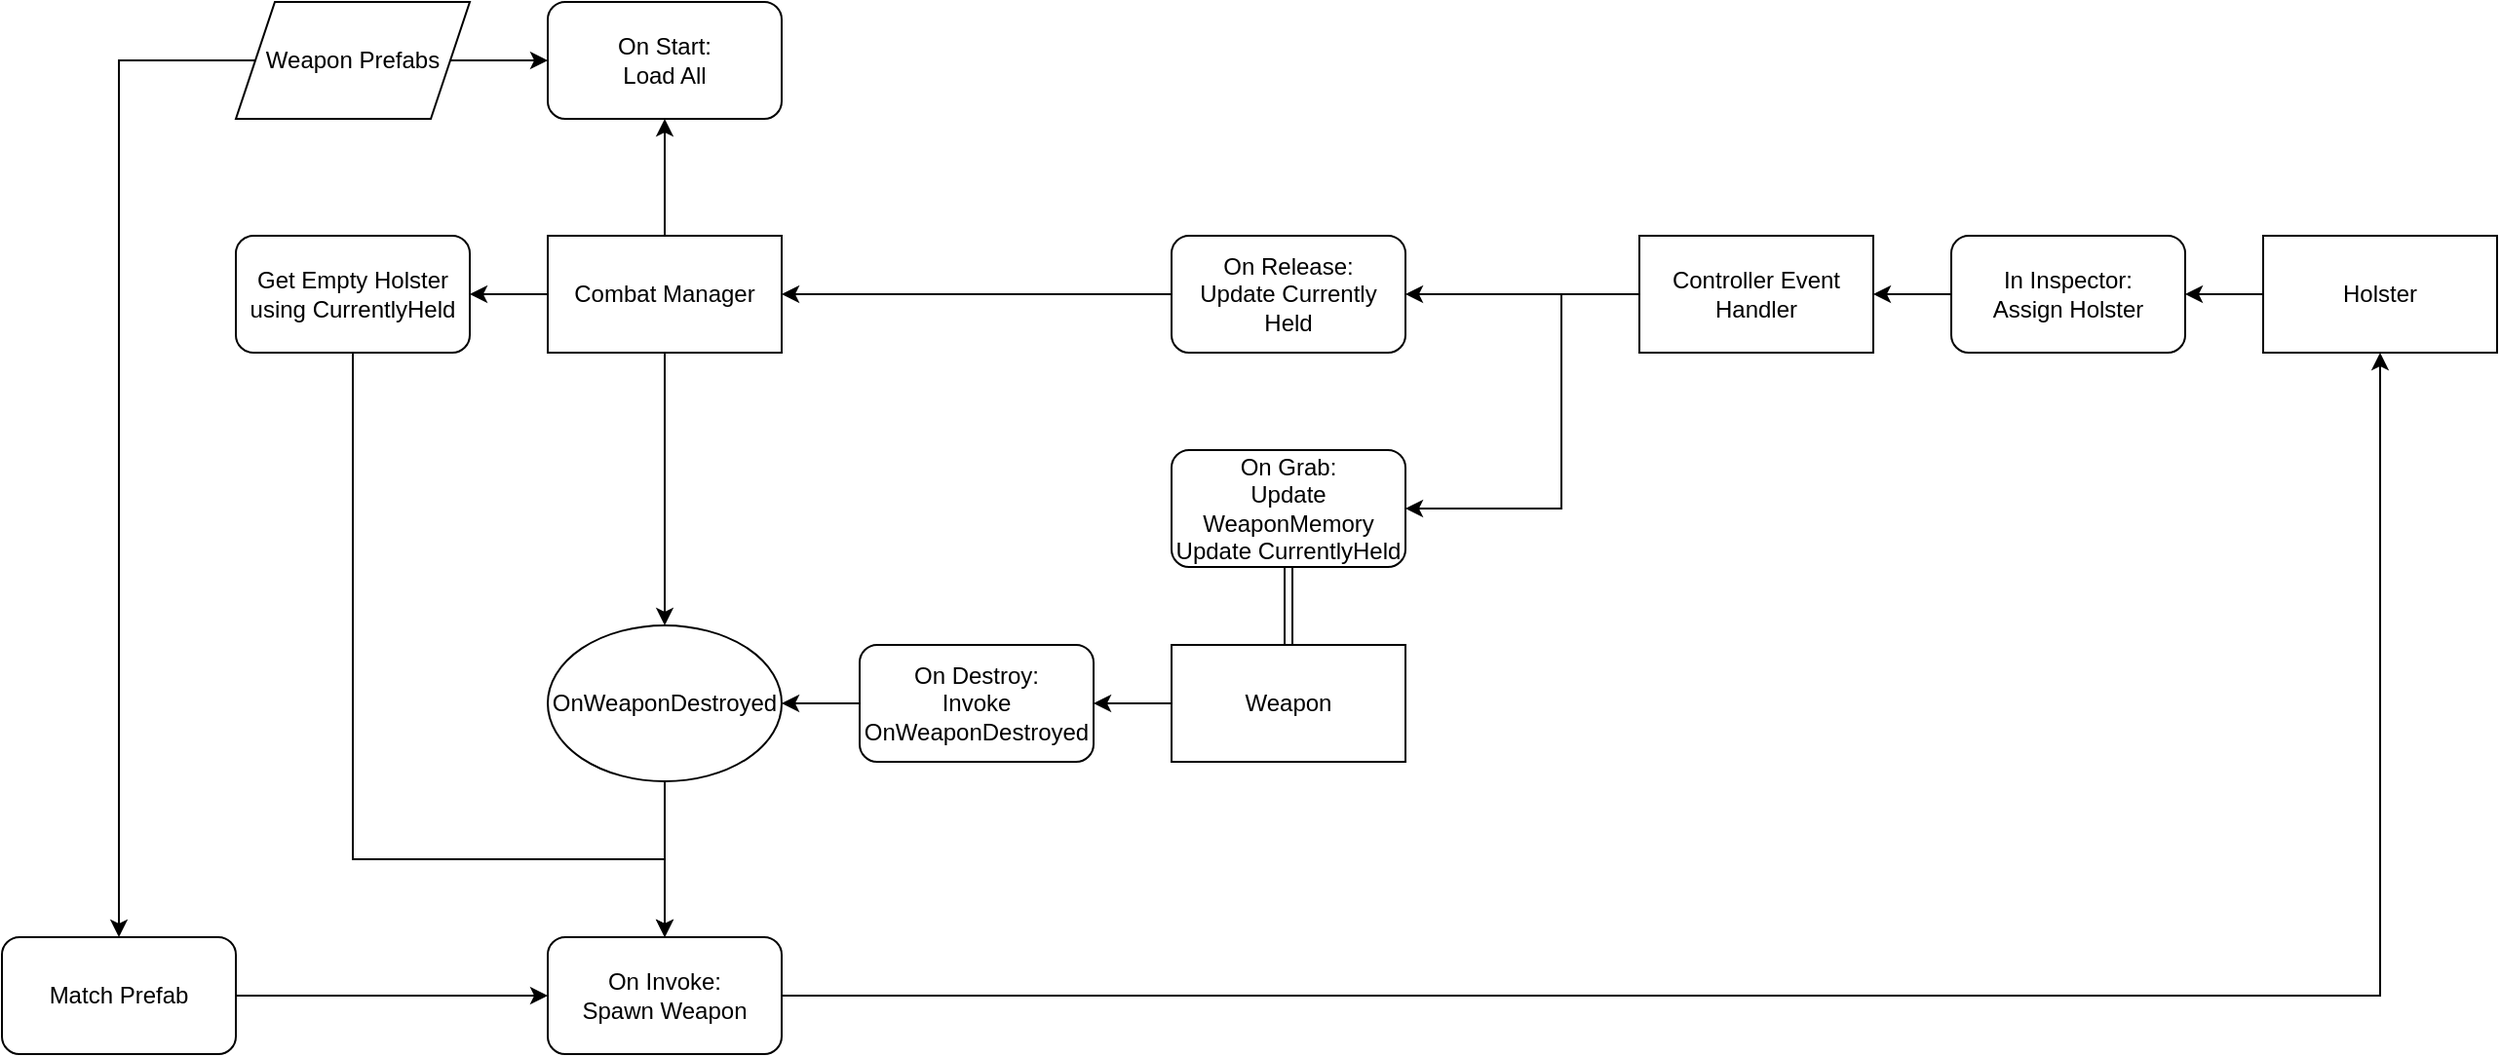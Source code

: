 <mxfile version="21.7.5" type="device">
  <diagram name="Page-1" id="Jdgo9JyOZbpWApc6TMbJ">
    <mxGraphModel dx="2284" dy="1944" grid="1" gridSize="10" guides="1" tooltips="1" connect="1" arrows="1" fold="1" page="1" pageScale="1" pageWidth="850" pageHeight="1100" math="0" shadow="0">
      <root>
        <mxCell id="0" />
        <mxCell id="1" parent="0" />
        <mxCell id="5WB8n05B2lywEBMu8GmY-52" style="edgeStyle=orthogonalEdgeStyle;rounded=0;orthogonalLoop=1;jettySize=auto;html=1;shape=link;" edge="1" parent="1" source="t5-bNtAmvbmtKur96AdW-1" target="5WB8n05B2lywEBMu8GmY-23">
          <mxGeometry relative="1" as="geometry" />
        </mxCell>
        <mxCell id="5WB8n05B2lywEBMu8GmY-53" style="edgeStyle=orthogonalEdgeStyle;rounded=0;orthogonalLoop=1;jettySize=auto;html=1;" edge="1" parent="1" source="t5-bNtAmvbmtKur96AdW-1" target="5WB8n05B2lywEBMu8GmY-45">
          <mxGeometry relative="1" as="geometry" />
        </mxCell>
        <mxCell id="t5-bNtAmvbmtKur96AdW-1" value="Weapon" style="rounded=0;whiteSpace=wrap;html=1;" parent="1" vertex="1">
          <mxGeometry x="200" y="250" width="120" height="60" as="geometry" />
        </mxCell>
        <mxCell id="5WB8n05B2lywEBMu8GmY-22" style="edgeStyle=orthogonalEdgeStyle;rounded=0;orthogonalLoop=1;jettySize=auto;html=1;" edge="1" parent="1" source="5WB8n05B2lywEBMu8GmY-1" target="5WB8n05B2lywEBMu8GmY-9">
          <mxGeometry relative="1" as="geometry" />
        </mxCell>
        <mxCell id="5WB8n05B2lywEBMu8GmY-31" style="edgeStyle=orthogonalEdgeStyle;rounded=0;orthogonalLoop=1;jettySize=auto;html=1;" edge="1" parent="1" source="5WB8n05B2lywEBMu8GmY-1" target="5WB8n05B2lywEBMu8GmY-14">
          <mxGeometry relative="1" as="geometry" />
        </mxCell>
        <mxCell id="5WB8n05B2lywEBMu8GmY-60" style="edgeStyle=orthogonalEdgeStyle;rounded=0;orthogonalLoop=1;jettySize=auto;html=1;" edge="1" parent="1" source="5WB8n05B2lywEBMu8GmY-1" target="5WB8n05B2lywEBMu8GmY-58">
          <mxGeometry relative="1" as="geometry" />
        </mxCell>
        <mxCell id="5WB8n05B2lywEBMu8GmY-1" value="Combat Manager" style="rounded=0;whiteSpace=wrap;html=1;" vertex="1" parent="1">
          <mxGeometry x="-120" y="40" width="120" height="60" as="geometry" />
        </mxCell>
        <mxCell id="5WB8n05B2lywEBMu8GmY-33" style="edgeStyle=orthogonalEdgeStyle;rounded=0;orthogonalLoop=1;jettySize=auto;html=1;" edge="1" parent="1" source="5WB8n05B2lywEBMu8GmY-2" target="5WB8n05B2lywEBMu8GmY-13">
          <mxGeometry relative="1" as="geometry" />
        </mxCell>
        <mxCell id="5WB8n05B2lywEBMu8GmY-2" value="Holster" style="rounded=0;whiteSpace=wrap;html=1;" vertex="1" parent="1">
          <mxGeometry x="760" y="40" width="120" height="60" as="geometry" />
        </mxCell>
        <mxCell id="5WB8n05B2lywEBMu8GmY-51" style="edgeStyle=orthogonalEdgeStyle;rounded=0;orthogonalLoop=1;jettySize=auto;html=1;" edge="1" parent="1" source="5WB8n05B2lywEBMu8GmY-3" target="5WB8n05B2lywEBMu8GmY-23">
          <mxGeometry relative="1" as="geometry">
            <Array as="points">
              <mxPoint x="400" y="70" />
              <mxPoint x="400" y="180" />
            </Array>
          </mxGeometry>
        </mxCell>
        <mxCell id="5WB8n05B2lywEBMu8GmY-3" value="Controller Event Handler" style="rounded=0;whiteSpace=wrap;html=1;" vertex="1" parent="1">
          <mxGeometry x="440" y="40" width="120" height="60" as="geometry" />
        </mxCell>
        <mxCell id="5WB8n05B2lywEBMu8GmY-10" style="edgeStyle=orthogonalEdgeStyle;rounded=0;orthogonalLoop=1;jettySize=auto;html=1;" edge="1" parent="1" source="5WB8n05B2lywEBMu8GmY-4" target="5WB8n05B2lywEBMu8GmY-9">
          <mxGeometry relative="1" as="geometry" />
        </mxCell>
        <mxCell id="5WB8n05B2lywEBMu8GmY-57" style="edgeStyle=orthogonalEdgeStyle;rounded=0;orthogonalLoop=1;jettySize=auto;html=1;" edge="1" parent="1" source="5WB8n05B2lywEBMu8GmY-4" target="5WB8n05B2lywEBMu8GmY-55">
          <mxGeometry relative="1" as="geometry">
            <Array as="points">
              <mxPoint x="-340" y="-50" />
            </Array>
          </mxGeometry>
        </mxCell>
        <mxCell id="5WB8n05B2lywEBMu8GmY-4" value="Weapon Prefabs" style="shape=parallelogram;perimeter=parallelogramPerimeter;whiteSpace=wrap;html=1;fixedSize=1;" vertex="1" parent="1">
          <mxGeometry x="-280" y="-80" width="120" height="60" as="geometry" />
        </mxCell>
        <mxCell id="5WB8n05B2lywEBMu8GmY-9" value="On Start:&lt;br&gt;Load All" style="rounded=1;whiteSpace=wrap;html=1;" vertex="1" parent="1">
          <mxGeometry x="-120" y="-80" width="120" height="60" as="geometry" />
        </mxCell>
        <mxCell id="5WB8n05B2lywEBMu8GmY-34" style="edgeStyle=orthogonalEdgeStyle;rounded=0;orthogonalLoop=1;jettySize=auto;html=1;" edge="1" parent="1" source="5WB8n05B2lywEBMu8GmY-13" target="5WB8n05B2lywEBMu8GmY-3">
          <mxGeometry relative="1" as="geometry" />
        </mxCell>
        <mxCell id="5WB8n05B2lywEBMu8GmY-13" value="In Inspector:&lt;br&gt;Assign Holster" style="rounded=1;whiteSpace=wrap;html=1;" vertex="1" parent="1">
          <mxGeometry x="600" y="40" width="120" height="60" as="geometry" />
        </mxCell>
        <mxCell id="5WB8n05B2lywEBMu8GmY-18" style="edgeStyle=orthogonalEdgeStyle;rounded=0;orthogonalLoop=1;jettySize=auto;html=1;" edge="1" parent="1" source="5WB8n05B2lywEBMu8GmY-14" target="5WB8n05B2lywEBMu8GmY-16">
          <mxGeometry relative="1" as="geometry" />
        </mxCell>
        <mxCell id="5WB8n05B2lywEBMu8GmY-14" value="OnWeaponDestroyed" style="ellipse;whiteSpace=wrap;html=1;" vertex="1" parent="1">
          <mxGeometry x="-120" y="240" width="120" height="80" as="geometry" />
        </mxCell>
        <mxCell id="5WB8n05B2lywEBMu8GmY-64" style="edgeStyle=orthogonalEdgeStyle;rounded=0;orthogonalLoop=1;jettySize=auto;html=1;" edge="1" parent="1" source="5WB8n05B2lywEBMu8GmY-16" target="5WB8n05B2lywEBMu8GmY-2">
          <mxGeometry relative="1" as="geometry" />
        </mxCell>
        <mxCell id="5WB8n05B2lywEBMu8GmY-16" value="On Invoke:&lt;br&gt;Spawn Weapon" style="rounded=1;whiteSpace=wrap;html=1;" vertex="1" parent="1">
          <mxGeometry x="-120" y="400" width="120" height="60" as="geometry" />
        </mxCell>
        <mxCell id="5WB8n05B2lywEBMu8GmY-23" value="On Grab:&lt;br&gt;Update WeaponMemory&lt;br&gt;Update CurrentlyHeld" style="rounded=1;whiteSpace=wrap;html=1;" vertex="1" parent="1">
          <mxGeometry x="200" y="150" width="120" height="60" as="geometry" />
        </mxCell>
        <mxCell id="5WB8n05B2lywEBMu8GmY-54" style="edgeStyle=orthogonalEdgeStyle;rounded=0;orthogonalLoop=1;jettySize=auto;html=1;" edge="1" parent="1" source="5WB8n05B2lywEBMu8GmY-45" target="5WB8n05B2lywEBMu8GmY-14">
          <mxGeometry relative="1" as="geometry" />
        </mxCell>
        <mxCell id="5WB8n05B2lywEBMu8GmY-45" value="On Destroy:&lt;br&gt;Invoke OnWeaponDestroyed" style="rounded=1;whiteSpace=wrap;html=1;" vertex="1" parent="1">
          <mxGeometry x="40" y="250" width="120" height="60" as="geometry" />
        </mxCell>
        <mxCell id="5WB8n05B2lywEBMu8GmY-48" value="" style="edgeStyle=orthogonalEdgeStyle;rounded=0;orthogonalLoop=1;jettySize=auto;html=1;" edge="1" parent="1" source="5WB8n05B2lywEBMu8GmY-3" target="5WB8n05B2lywEBMu8GmY-35">
          <mxGeometry relative="1" as="geometry">
            <mxPoint x="440" y="70" as="sourcePoint" />
            <mxPoint x="290" y="430" as="targetPoint" />
          </mxGeometry>
        </mxCell>
        <mxCell id="5WB8n05B2lywEBMu8GmY-50" style="edgeStyle=orthogonalEdgeStyle;rounded=0;orthogonalLoop=1;jettySize=auto;html=1;" edge="1" parent="1" source="5WB8n05B2lywEBMu8GmY-35" target="5WB8n05B2lywEBMu8GmY-1">
          <mxGeometry relative="1" as="geometry" />
        </mxCell>
        <mxCell id="5WB8n05B2lywEBMu8GmY-35" value="On Release:&lt;br&gt;Update Currently Held" style="rounded=1;whiteSpace=wrap;html=1;" vertex="1" parent="1">
          <mxGeometry x="200" y="40" width="120" height="60" as="geometry" />
        </mxCell>
        <mxCell id="5WB8n05B2lywEBMu8GmY-62" style="edgeStyle=orthogonalEdgeStyle;rounded=0;orthogonalLoop=1;jettySize=auto;html=1;" edge="1" parent="1" source="5WB8n05B2lywEBMu8GmY-55" target="5WB8n05B2lywEBMu8GmY-16">
          <mxGeometry relative="1" as="geometry" />
        </mxCell>
        <mxCell id="5WB8n05B2lywEBMu8GmY-55" value="Match Prefab" style="rounded=1;whiteSpace=wrap;html=1;" vertex="1" parent="1">
          <mxGeometry x="-400" y="400" width="120" height="60" as="geometry" />
        </mxCell>
        <mxCell id="5WB8n05B2lywEBMu8GmY-63" style="edgeStyle=orthogonalEdgeStyle;rounded=0;orthogonalLoop=1;jettySize=auto;html=1;entryX=0.5;entryY=0;entryDx=0;entryDy=0;" edge="1" parent="1" source="5WB8n05B2lywEBMu8GmY-58" target="5WB8n05B2lywEBMu8GmY-16">
          <mxGeometry relative="1" as="geometry">
            <Array as="points">
              <mxPoint x="-220" y="360" />
              <mxPoint x="-60" y="360" />
            </Array>
          </mxGeometry>
        </mxCell>
        <mxCell id="5WB8n05B2lywEBMu8GmY-58" value="Get Empty Holster using CurrentlyHeld" style="rounded=1;whiteSpace=wrap;html=1;" vertex="1" parent="1">
          <mxGeometry x="-280" y="40" width="120" height="60" as="geometry" />
        </mxCell>
      </root>
    </mxGraphModel>
  </diagram>
</mxfile>
